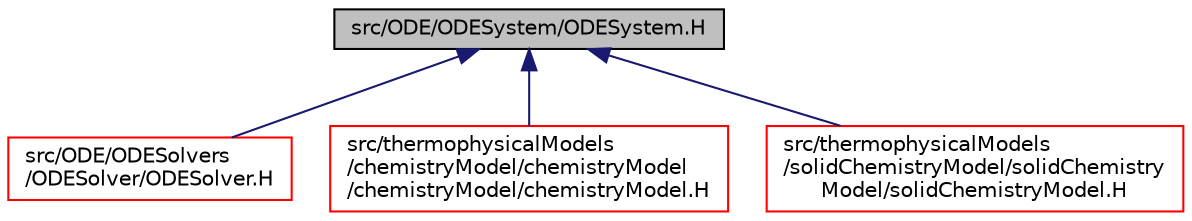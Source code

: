 digraph "src/ODE/ODESystem/ODESystem.H"
{
  bgcolor="transparent";
  edge [fontname="Helvetica",fontsize="10",labelfontname="Helvetica",labelfontsize="10"];
  node [fontname="Helvetica",fontsize="10",shape=record];
  Node1 [label="src/ODE/ODESystem/ODESystem.H",height=0.2,width=0.4,color="black", fillcolor="grey75", style="filled", fontcolor="black"];
  Node1 -> Node2 [dir="back",color="midnightblue",fontsize="10",style="solid",fontname="Helvetica"];
  Node2 [label="src/ODE/ODESolvers\l/ODESolver/ODESolver.H",height=0.2,width=0.4,color="red",URL="$a07539.html"];
  Node1 -> Node3 [dir="back",color="midnightblue",fontsize="10",style="solid",fontname="Helvetica"];
  Node3 [label="src/thermophysicalModels\l/chemistryModel/chemistryModel\l/chemistryModel/chemistryModel.H",height=0.2,width=0.4,color="red",URL="$a09983.html"];
  Node1 -> Node4 [dir="back",color="midnightblue",fontsize="10",style="solid",fontname="Helvetica"];
  Node4 [label="src/thermophysicalModels\l/solidChemistryModel/solidChemistry\lModel/solidChemistryModel.H",height=0.2,width=0.4,color="red",URL="$a10254.html"];
}
